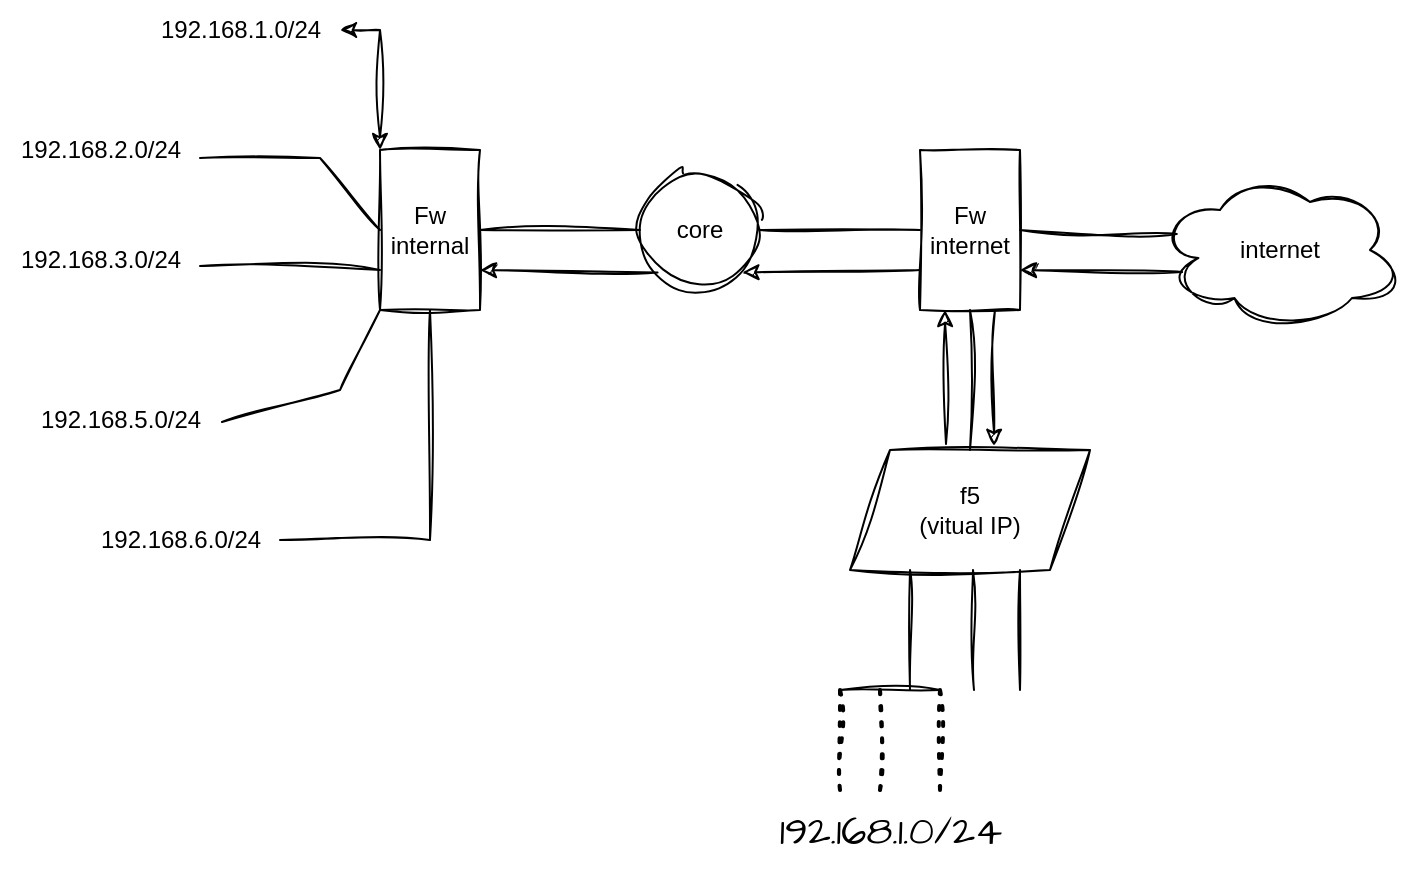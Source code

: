 <mxfile version="21.1.2" type="github">
  <diagram name="Trang-1" id="d3hbDQJjt6UxPHUWCPCa">
    <mxGraphModel dx="794" dy="708" grid="1" gridSize="10" guides="1" tooltips="1" connect="1" arrows="1" fold="1" page="1" pageScale="1" pageWidth="827" pageHeight="1169" math="0" shadow="0">
      <root>
        <mxCell id="0" />
        <mxCell id="1" parent="0" />
        <mxCell id="hA2wOmMVNI5c1PEvWC_c-1" value="Fw internet" style="rounded=0;whiteSpace=wrap;html=1;sketch=1;curveFitting=1;jiggle=2;" vertex="1" parent="1">
          <mxGeometry x="520" y="180" width="50" height="80" as="geometry" />
        </mxCell>
        <mxCell id="hA2wOmMVNI5c1PEvWC_c-2" value="internet" style="ellipse;shape=cloud;whiteSpace=wrap;html=1;rounded=0;sketch=1;curveFitting=1;jiggle=2;" vertex="1" parent="1">
          <mxGeometry x="640" y="190" width="120" height="80" as="geometry" />
        </mxCell>
        <mxCell id="hA2wOmMVNI5c1PEvWC_c-3" value="" style="endArrow=none;html=1;rounded=0;entryX=1;entryY=0.5;entryDx=0;entryDy=0;exitX=0.07;exitY=0.4;exitDx=0;exitDy=0;exitPerimeter=0;sketch=1;curveFitting=1;jiggle=2;" edge="1" parent="1" source="hA2wOmMVNI5c1PEvWC_c-2" target="hA2wOmMVNI5c1PEvWC_c-1">
          <mxGeometry width="50" height="50" relative="1" as="geometry">
            <mxPoint x="380" y="380" as="sourcePoint" />
            <mxPoint x="430" y="330" as="targetPoint" />
          </mxGeometry>
        </mxCell>
        <mxCell id="hA2wOmMVNI5c1PEvWC_c-4" value="core" style="ellipse;whiteSpace=wrap;html=1;aspect=fixed;rounded=0;sketch=1;curveFitting=1;jiggle=2;" vertex="1" parent="1">
          <mxGeometry x="380" y="190" width="60" height="60" as="geometry" />
        </mxCell>
        <mxCell id="hA2wOmMVNI5c1PEvWC_c-5" value="" style="endArrow=none;html=1;rounded=0;entryX=1;entryY=0.5;entryDx=0;entryDy=0;exitX=0;exitY=0.5;exitDx=0;exitDy=0;sketch=1;curveFitting=1;jiggle=2;" edge="1" parent="1" source="hA2wOmMVNI5c1PEvWC_c-1" target="hA2wOmMVNI5c1PEvWC_c-4">
          <mxGeometry width="50" height="50" relative="1" as="geometry">
            <mxPoint x="380" y="380" as="sourcePoint" />
            <mxPoint x="430" y="330" as="targetPoint" />
          </mxGeometry>
        </mxCell>
        <mxCell id="hA2wOmMVNI5c1PEvWC_c-6" value="Fw internal" style="rounded=0;whiteSpace=wrap;html=1;sketch=1;curveFitting=1;jiggle=2;" vertex="1" parent="1">
          <mxGeometry x="250" y="180" width="50" height="80" as="geometry" />
        </mxCell>
        <mxCell id="hA2wOmMVNI5c1PEvWC_c-7" value="" style="endArrow=none;html=1;rounded=0;exitX=1;exitY=0.5;exitDx=0;exitDy=0;entryX=0;entryY=0.5;entryDx=0;entryDy=0;sketch=1;curveFitting=1;jiggle=2;" edge="1" parent="1" source="hA2wOmMVNI5c1PEvWC_c-6" target="hA2wOmMVNI5c1PEvWC_c-4">
          <mxGeometry width="50" height="50" relative="1" as="geometry">
            <mxPoint x="380" y="380" as="sourcePoint" />
            <mxPoint x="430" y="330" as="targetPoint" />
          </mxGeometry>
        </mxCell>
        <mxCell id="hA2wOmMVNI5c1PEvWC_c-15" value="f5&lt;br&gt;(vitual IP)" style="shape=parallelogram;perimeter=parallelogramPerimeter;whiteSpace=wrap;html=1;fixedSize=1;rounded=0;sketch=1;curveFitting=1;jiggle=2;" vertex="1" parent="1">
          <mxGeometry x="485" y="330" width="120" height="60" as="geometry" />
        </mxCell>
        <mxCell id="hA2wOmMVNI5c1PEvWC_c-16" value="" style="endArrow=none;html=1;rounded=0;entryX=0.5;entryY=1;entryDx=0;entryDy=0;exitX=0.5;exitY=0;exitDx=0;exitDy=0;sketch=1;curveFitting=1;jiggle=2;" edge="1" parent="1" source="hA2wOmMVNI5c1PEvWC_c-15" target="hA2wOmMVNI5c1PEvWC_c-1">
          <mxGeometry width="50" height="50" relative="1" as="geometry">
            <mxPoint x="450" y="380" as="sourcePoint" />
            <mxPoint x="500" y="330" as="targetPoint" />
          </mxGeometry>
        </mxCell>
        <mxCell id="hA2wOmMVNI5c1PEvWC_c-17" value="" style="endArrow=none;html=1;rounded=0;entryX=0.25;entryY=1;entryDx=0;entryDy=0;sketch=1;curveFitting=1;jiggle=2;" edge="1" parent="1" target="hA2wOmMVNI5c1PEvWC_c-15">
          <mxGeometry width="50" height="50" relative="1" as="geometry">
            <mxPoint x="515" y="450" as="sourcePoint" />
            <mxPoint x="500" y="330" as="targetPoint" />
          </mxGeometry>
        </mxCell>
        <mxCell id="hA2wOmMVNI5c1PEvWC_c-20" value="" style="endArrow=none;html=1;rounded=0;entryX=0.692;entryY=1.033;entryDx=0;entryDy=0;entryPerimeter=0;sketch=1;curveFitting=1;jiggle=2;" edge="1" parent="1">
          <mxGeometry width="50" height="50" relative="1" as="geometry">
            <mxPoint x="570" y="449.98" as="sourcePoint" />
            <mxPoint x="570" y="390" as="targetPoint" />
          </mxGeometry>
        </mxCell>
        <mxCell id="hA2wOmMVNI5c1PEvWC_c-21" value="" style="endArrow=none;html=1;rounded=0;entryX=0.692;entryY=1.033;entryDx=0;entryDy=0;entryPerimeter=0;sketch=1;curveFitting=1;jiggle=2;" edge="1" parent="1">
          <mxGeometry width="50" height="50" relative="1" as="geometry">
            <mxPoint x="547" y="450" as="sourcePoint" />
            <mxPoint x="546.5" y="390" as="targetPoint" />
          </mxGeometry>
        </mxCell>
        <mxCell id="hA2wOmMVNI5c1PEvWC_c-24" value="" style="endArrow=classic;html=1;rounded=0;entryX=1;entryY=0.75;entryDx=0;entryDy=0;exitX=0.092;exitY=0.638;exitDx=0;exitDy=0;exitPerimeter=0;sketch=1;curveFitting=1;jiggle=2;" edge="1" parent="1" source="hA2wOmMVNI5c1PEvWC_c-2" target="hA2wOmMVNI5c1PEvWC_c-1">
          <mxGeometry width="50" height="50" relative="1" as="geometry">
            <mxPoint x="450" y="380" as="sourcePoint" />
            <mxPoint x="500" y="330" as="targetPoint" />
          </mxGeometry>
        </mxCell>
        <mxCell id="hA2wOmMVNI5c1PEvWC_c-25" value="" style="endArrow=classic;html=1;rounded=0;exitX=0.75;exitY=1;exitDx=0;exitDy=0;entryX=0.6;entryY=-0.033;entryDx=0;entryDy=0;entryPerimeter=0;sketch=1;curveFitting=1;jiggle=2;" edge="1" parent="1" source="hA2wOmMVNI5c1PEvWC_c-1" target="hA2wOmMVNI5c1PEvWC_c-15">
          <mxGeometry width="50" height="50" relative="1" as="geometry">
            <mxPoint x="450" y="380" as="sourcePoint" />
            <mxPoint x="500" y="330" as="targetPoint" />
          </mxGeometry>
        </mxCell>
        <mxCell id="hA2wOmMVNI5c1PEvWC_c-27" value="" style="endArrow=classic;html=1;rounded=0;entryX=0.25;entryY=1;entryDx=0;entryDy=0;exitX=0.4;exitY=-0.05;exitDx=0;exitDy=0;exitPerimeter=0;sketch=1;curveFitting=1;jiggle=2;" edge="1" parent="1" source="hA2wOmMVNI5c1PEvWC_c-15" target="hA2wOmMVNI5c1PEvWC_c-1">
          <mxGeometry width="50" height="50" relative="1" as="geometry">
            <mxPoint x="450" y="380" as="sourcePoint" />
            <mxPoint x="500" y="330" as="targetPoint" />
          </mxGeometry>
        </mxCell>
        <mxCell id="hA2wOmMVNI5c1PEvWC_c-28" value="" style="endArrow=classic;html=1;rounded=0;entryX=1;entryY=1;entryDx=0;entryDy=0;exitX=0;exitY=0.75;exitDx=0;exitDy=0;sketch=1;curveFitting=1;jiggle=2;" edge="1" parent="1" source="hA2wOmMVNI5c1PEvWC_c-1" target="hA2wOmMVNI5c1PEvWC_c-4">
          <mxGeometry width="50" height="50" relative="1" as="geometry">
            <mxPoint x="450" y="380" as="sourcePoint" />
            <mxPoint x="500" y="330" as="targetPoint" />
          </mxGeometry>
        </mxCell>
        <mxCell id="hA2wOmMVNI5c1PEvWC_c-29" value="" style="endArrow=classic;html=1;rounded=0;entryX=1;entryY=0.75;entryDx=0;entryDy=0;exitX=0;exitY=1;exitDx=0;exitDy=0;sketch=1;curveFitting=1;jiggle=2;" edge="1" parent="1" source="hA2wOmMVNI5c1PEvWC_c-4" target="hA2wOmMVNI5c1PEvWC_c-6">
          <mxGeometry width="50" height="50" relative="1" as="geometry">
            <mxPoint x="450" y="380" as="sourcePoint" />
            <mxPoint x="500" y="330" as="targetPoint" />
          </mxGeometry>
        </mxCell>
        <mxCell id="hA2wOmMVNI5c1PEvWC_c-31" value="192.168.1.0/24" style="text;html=1;align=center;verticalAlign=middle;resizable=0;points=[];autosize=1;strokeColor=none;fillColor=none;rounded=0;sketch=1;curveFitting=1;jiggle=2;" vertex="1" parent="1">
          <mxGeometry x="130" y="105" width="100" height="30" as="geometry" />
        </mxCell>
        <mxCell id="hA2wOmMVNI5c1PEvWC_c-32" value="192.168.2.0/24" style="text;html=1;align=center;verticalAlign=middle;resizable=0;points=[];autosize=1;strokeColor=none;fillColor=none;rounded=0;sketch=1;curveFitting=1;jiggle=2;" vertex="1" parent="1">
          <mxGeometry x="60" y="165" width="100" height="30" as="geometry" />
        </mxCell>
        <mxCell id="hA2wOmMVNI5c1PEvWC_c-33" value="192.168.3.0/24" style="text;html=1;align=center;verticalAlign=middle;resizable=0;points=[];autosize=1;strokeColor=none;fillColor=none;rounded=0;sketch=1;curveFitting=1;jiggle=2;" vertex="1" parent="1">
          <mxGeometry x="60" y="220" width="100" height="30" as="geometry" />
        </mxCell>
        <mxCell id="hA2wOmMVNI5c1PEvWC_c-34" value="192.168.5.0/24" style="text;html=1;align=center;verticalAlign=middle;resizable=0;points=[];autosize=1;strokeColor=none;fillColor=none;rounded=0;sketch=1;curveFitting=1;jiggle=2;" vertex="1" parent="1">
          <mxGeometry x="70" y="300" width="100" height="30" as="geometry" />
        </mxCell>
        <mxCell id="hA2wOmMVNI5c1PEvWC_c-35" value="192.168.6.0/24" style="text;html=1;align=center;verticalAlign=middle;resizable=0;points=[];autosize=1;strokeColor=none;fillColor=none;rounded=0;sketch=1;curveFitting=1;jiggle=2;" vertex="1" parent="1">
          <mxGeometry x="100" y="360" width="100" height="30" as="geometry" />
        </mxCell>
        <mxCell id="hA2wOmMVNI5c1PEvWC_c-37" value="" style="endArrow=none;html=1;rounded=0;entryX=1;entryY=0.633;entryDx=0;entryDy=0;entryPerimeter=0;exitX=0;exitY=0.5;exitDx=0;exitDy=0;sketch=1;curveFitting=1;jiggle=2;" edge="1" parent="1" source="hA2wOmMVNI5c1PEvWC_c-6" target="hA2wOmMVNI5c1PEvWC_c-32">
          <mxGeometry width="50" height="50" relative="1" as="geometry">
            <mxPoint x="450" y="380" as="sourcePoint" />
            <mxPoint x="500" y="330" as="targetPoint" />
            <Array as="points">
              <mxPoint x="220" y="184" />
            </Array>
          </mxGeometry>
        </mxCell>
        <mxCell id="hA2wOmMVNI5c1PEvWC_c-38" value="" style="endArrow=none;html=1;rounded=0;entryX=0;entryY=0.75;entryDx=0;entryDy=0;exitX=1;exitY=0.6;exitDx=0;exitDy=0;exitPerimeter=0;sketch=1;curveFitting=1;jiggle=2;" edge="1" parent="1" source="hA2wOmMVNI5c1PEvWC_c-33" target="hA2wOmMVNI5c1PEvWC_c-6">
          <mxGeometry width="50" height="50" relative="1" as="geometry">
            <mxPoint x="450" y="380" as="sourcePoint" />
            <mxPoint x="500" y="330" as="targetPoint" />
          </mxGeometry>
        </mxCell>
        <mxCell id="hA2wOmMVNI5c1PEvWC_c-39" value="" style="endArrow=none;html=1;rounded=0;entryX=0;entryY=1;entryDx=0;entryDy=0;exitX=1.01;exitY=0.533;exitDx=0;exitDy=0;exitPerimeter=0;sketch=1;curveFitting=1;jiggle=2;" edge="1" parent="1" source="hA2wOmMVNI5c1PEvWC_c-34" target="hA2wOmMVNI5c1PEvWC_c-6">
          <mxGeometry width="50" height="50" relative="1" as="geometry">
            <mxPoint x="450" y="380" as="sourcePoint" />
            <mxPoint x="500" y="330" as="targetPoint" />
            <Array as="points">
              <mxPoint x="230" y="300" />
            </Array>
          </mxGeometry>
        </mxCell>
        <mxCell id="hA2wOmMVNI5c1PEvWC_c-40" value="" style="endArrow=none;html=1;rounded=0;entryX=0.5;entryY=1;entryDx=0;entryDy=0;sketch=1;curveFitting=1;jiggle=2;" edge="1" parent="1" source="hA2wOmMVNI5c1PEvWC_c-35" target="hA2wOmMVNI5c1PEvWC_c-6">
          <mxGeometry width="50" height="50" relative="1" as="geometry">
            <mxPoint x="450" y="380" as="sourcePoint" />
            <mxPoint x="500" y="330" as="targetPoint" />
            <Array as="points">
              <mxPoint x="275" y="375" />
            </Array>
          </mxGeometry>
        </mxCell>
        <mxCell id="hA2wOmMVNI5c1PEvWC_c-42" value="" style="endArrow=classic;startArrow=classic;html=1;rounded=0;exitX=0;exitY=0;exitDx=0;exitDy=0;sketch=1;curveFitting=1;jiggle=2;" edge="1" parent="1" source="hA2wOmMVNI5c1PEvWC_c-6" target="hA2wOmMVNI5c1PEvWC_c-31">
          <mxGeometry width="50" height="50" relative="1" as="geometry">
            <mxPoint x="450" y="380" as="sourcePoint" />
            <mxPoint x="500" y="330" as="targetPoint" />
            <Array as="points">
              <mxPoint x="250" y="120" />
            </Array>
          </mxGeometry>
        </mxCell>
        <mxCell id="hA2wOmMVNI5c1PEvWC_c-45" value="" style="endArrow=none;html=1;rounded=0;sketch=1;hachureGap=4;jiggle=2;curveFitting=1;fontFamily=Architects Daughter;fontSource=https%3A%2F%2Ffonts.googleapis.com%2Fcss%3Ffamily%3DArchitects%2BDaughter;fontSize=16;" edge="1" parent="1">
          <mxGeometry width="50" height="50" relative="1" as="geometry">
            <mxPoint x="480" y="450" as="sourcePoint" />
            <mxPoint x="530" y="450" as="targetPoint" />
          </mxGeometry>
        </mxCell>
        <mxCell id="hA2wOmMVNI5c1PEvWC_c-46" value="" style="endArrow=none;dashed=1;html=1;dashPattern=1 3;strokeWidth=2;rounded=0;sketch=1;hachureGap=4;jiggle=2;curveFitting=1;fontFamily=Architects Daughter;fontSource=https%3A%2F%2Ffonts.googleapis.com%2Fcss%3Ffamily%3DArchitects%2BDaughter;fontSize=16;" edge="1" parent="1">
          <mxGeometry width="50" height="50" relative="1" as="geometry">
            <mxPoint x="480" y="500" as="sourcePoint" />
            <mxPoint x="480" y="450" as="targetPoint" />
          </mxGeometry>
        </mxCell>
        <mxCell id="hA2wOmMVNI5c1PEvWC_c-47" value="" style="endArrow=none;dashed=1;html=1;dashPattern=1 3;strokeWidth=2;rounded=0;sketch=1;hachureGap=4;jiggle=2;curveFitting=1;fontFamily=Architects Daughter;fontSource=https%3A%2F%2Ffonts.googleapis.com%2Fcss%3Ffamily%3DArchitects%2BDaughter;fontSize=16;" edge="1" parent="1">
          <mxGeometry width="50" height="50" relative="1" as="geometry">
            <mxPoint x="500" y="500" as="sourcePoint" />
            <mxPoint x="500" y="450" as="targetPoint" />
          </mxGeometry>
        </mxCell>
        <mxCell id="hA2wOmMVNI5c1PEvWC_c-48" value="" style="endArrow=none;dashed=1;html=1;dashPattern=1 3;strokeWidth=2;rounded=0;sketch=1;hachureGap=4;jiggle=2;curveFitting=1;fontFamily=Architects Daughter;fontSource=https%3A%2F%2Ffonts.googleapis.com%2Fcss%3Ffamily%3DArchitects%2BDaughter;fontSize=16;" edge="1" parent="1">
          <mxGeometry width="50" height="50" relative="1" as="geometry">
            <mxPoint x="530" y="500" as="sourcePoint" />
            <mxPoint x="530" y="450" as="targetPoint" />
          </mxGeometry>
        </mxCell>
        <mxCell id="hA2wOmMVNI5c1PEvWC_c-49" value="192.168.1.0/24" style="text;html=1;align=center;verticalAlign=middle;resizable=0;points=[];autosize=1;strokeColor=none;fillColor=none;fontSize=20;fontFamily=Architects Daughter;" vertex="1" parent="1">
          <mxGeometry x="440" y="500" width="130" height="40" as="geometry" />
        </mxCell>
      </root>
    </mxGraphModel>
  </diagram>
</mxfile>
